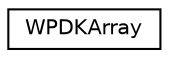 digraph "Graphical Class Hierarchy"
{
  edge [fontname="Helvetica",fontsize="10",labelfontname="Helvetica",labelfontsize="10"];
  node [fontname="Helvetica",fontsize="10",shape=record];
  rankdir="LR";
  Node1 [label="WPDKArray",height=0.2,width=0.4,color="black", fillcolor="white", style="filled",URL="$classWPDKArray.html"];
}
